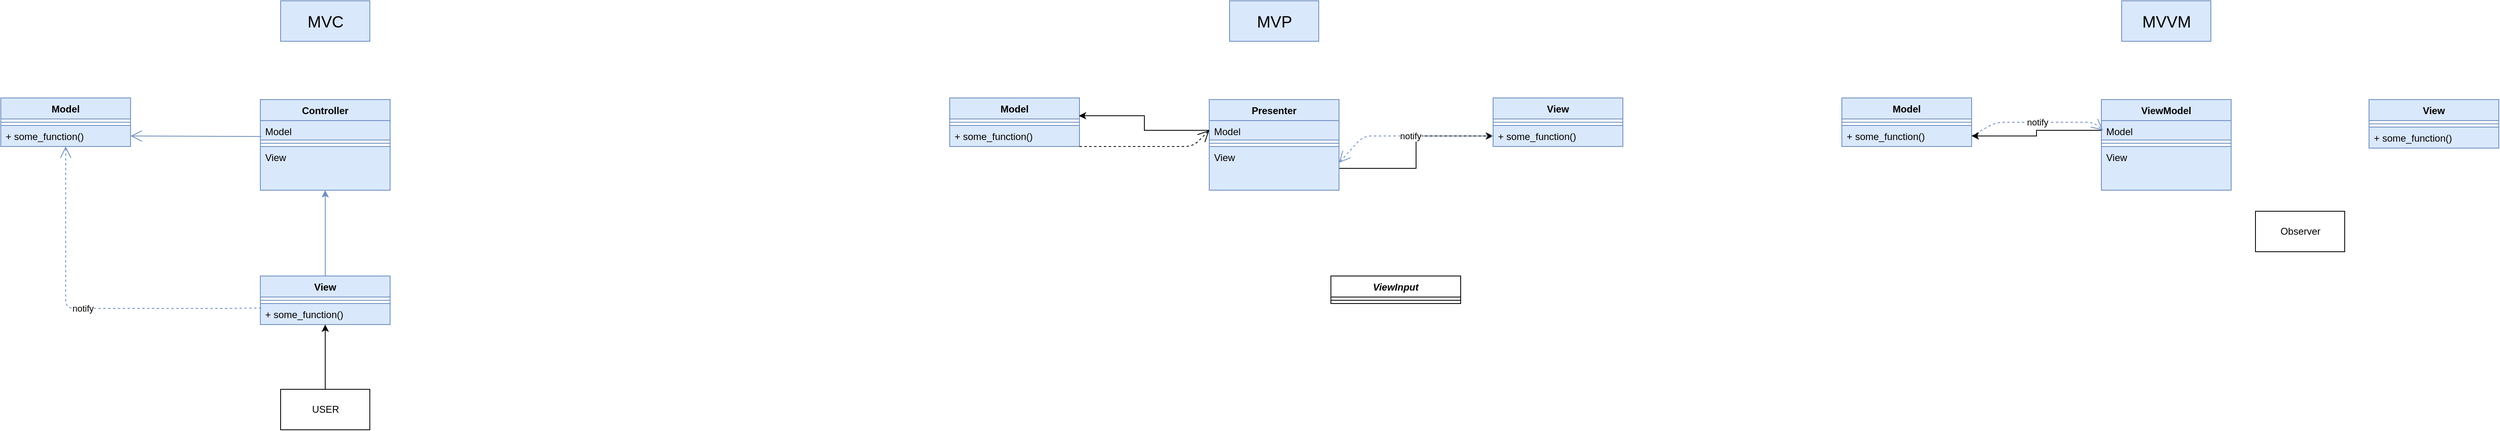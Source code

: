 <mxfile version="14.7.1" type="github">
  <diagram id="C5RBs43oDa-KdzZeNtuy" name="Page-1">
    <mxGraphModel dx="1038" dy="559" grid="1" gridSize="10" guides="1" tooltips="1" connect="1" arrows="1" fold="1" page="1" pageScale="1" pageWidth="827" pageHeight="1169" math="0" shadow="0">
      <root>
        <mxCell id="WIyWlLk6GJQsqaUBKTNV-0" />
        <mxCell id="WIyWlLk6GJQsqaUBKTNV-1" parent="WIyWlLk6GJQsqaUBKTNV-0" />
        <mxCell id="0iDsEEEvHEkECfOEyw78-0" value="Model" style="swimlane;fontStyle=1;align=center;verticalAlign=top;childLayout=stackLayout;horizontal=1;startSize=26;horizontalStack=0;resizeParent=1;resizeParentMax=0;resizeLast=0;collapsible=1;marginBottom=0;fillColor=#dae8fc;strokeColor=#6c8ebf;" parent="WIyWlLk6GJQsqaUBKTNV-1" vertex="1">
          <mxGeometry x="300" y="160" width="160" height="60" as="geometry" />
        </mxCell>
        <mxCell id="0iDsEEEvHEkECfOEyw78-2" value="" style="line;strokeWidth=1;fillColor=#dae8fc;align=left;verticalAlign=middle;spacingTop=-1;spacingLeft=3;spacingRight=3;rotatable=0;labelPosition=right;points=[];portConstraint=eastwest;strokeColor=#6c8ebf;" parent="0iDsEEEvHEkECfOEyw78-0" vertex="1">
          <mxGeometry y="26" width="160" height="8" as="geometry" />
        </mxCell>
        <mxCell id="0iDsEEEvHEkECfOEyw78-3" value="+ some_function()" style="text;strokeColor=#6c8ebf;fillColor=#dae8fc;align=left;verticalAlign=top;spacingLeft=4;spacingRight=4;overflow=hidden;rotatable=0;points=[[0,0.5],[1,0.5]];portConstraint=eastwest;" parent="0iDsEEEvHEkECfOEyw78-0" vertex="1">
          <mxGeometry y="34" width="160" height="26" as="geometry" />
        </mxCell>
        <mxCell id="0iDsEEEvHEkECfOEyw78-4" value="Controller" style="swimlane;fontStyle=1;align=center;verticalAlign=top;childLayout=stackLayout;horizontal=1;startSize=26;horizontalStack=0;resizeParent=1;resizeParentMax=0;resizeLast=0;collapsible=1;marginBottom=0;fillColor=#dae8fc;strokeColor=#6c8ebf;" parent="WIyWlLk6GJQsqaUBKTNV-1" vertex="1">
          <mxGeometry x="620" y="162" width="160" height="112" as="geometry" />
        </mxCell>
        <mxCell id="0iDsEEEvHEkECfOEyw78-5" value="Model" style="text;strokeColor=#6c8ebf;fillColor=#dae8fc;align=left;verticalAlign=top;spacingLeft=4;spacingRight=4;overflow=hidden;rotatable=0;points=[[0,0.5],[1,0.5]];portConstraint=eastwest;" parent="0iDsEEEvHEkECfOEyw78-4" vertex="1">
          <mxGeometry y="26" width="160" height="24" as="geometry" />
        </mxCell>
        <mxCell id="0iDsEEEvHEkECfOEyw78-6" value="" style="line;strokeWidth=1;fillColor=#dae8fc;align=left;verticalAlign=middle;spacingTop=-1;spacingLeft=3;spacingRight=3;rotatable=0;labelPosition=right;points=[];portConstraint=eastwest;strokeColor=#6c8ebf;" parent="0iDsEEEvHEkECfOEyw78-4" vertex="1">
          <mxGeometry y="50" width="160" height="8" as="geometry" />
        </mxCell>
        <mxCell id="0iDsEEEvHEkECfOEyw78-7" value="View" style="text;strokeColor=#6c8ebf;fillColor=#dae8fc;align=left;verticalAlign=top;spacingLeft=4;spacingRight=4;overflow=hidden;rotatable=0;points=[[0,0.5],[1,0.5]];portConstraint=eastwest;" parent="0iDsEEEvHEkECfOEyw78-4" vertex="1">
          <mxGeometry y="58" width="160" height="54" as="geometry" />
        </mxCell>
        <mxCell id="IgvUENcprQtqIl2KYAZN-0" style="edgeStyle=orthogonalEdgeStyle;rounded=0;orthogonalLoop=1;jettySize=auto;html=1;entryX=0.5;entryY=1;entryDx=0;entryDy=0;fillColor=#dae8fc;strokeColor=#6c8ebf;" parent="WIyWlLk6GJQsqaUBKTNV-1" source="0iDsEEEvHEkECfOEyw78-8" target="0iDsEEEvHEkECfOEyw78-4" edge="1">
          <mxGeometry relative="1" as="geometry" />
        </mxCell>
        <mxCell id="0iDsEEEvHEkECfOEyw78-8" value="View" style="swimlane;fontStyle=1;align=center;verticalAlign=top;childLayout=stackLayout;horizontal=1;startSize=26;horizontalStack=0;resizeParent=1;resizeParentMax=0;resizeLast=0;collapsible=1;marginBottom=0;fillColor=#dae8fc;strokeColor=#6c8ebf;" parent="WIyWlLk6GJQsqaUBKTNV-1" vertex="1">
          <mxGeometry x="620" y="380" width="160" height="60" as="geometry" />
        </mxCell>
        <mxCell id="0iDsEEEvHEkECfOEyw78-9" value="" style="line;strokeWidth=1;fillColor=#dae8fc;align=left;verticalAlign=middle;spacingTop=-1;spacingLeft=3;spacingRight=3;rotatable=0;labelPosition=right;points=[];portConstraint=eastwest;strokeColor=#6c8ebf;" parent="0iDsEEEvHEkECfOEyw78-8" vertex="1">
          <mxGeometry y="26" width="160" height="8" as="geometry" />
        </mxCell>
        <mxCell id="0iDsEEEvHEkECfOEyw78-10" value="+ some_function()" style="text;strokeColor=#6c8ebf;fillColor=#dae8fc;align=left;verticalAlign=top;spacingLeft=4;spacingRight=4;overflow=hidden;rotatable=0;points=[[0,0.5],[1,0.5]];portConstraint=eastwest;" parent="0iDsEEEvHEkECfOEyw78-8" vertex="1">
          <mxGeometry y="34" width="160" height="26" as="geometry" />
        </mxCell>
        <mxCell id="0iDsEEEvHEkECfOEyw78-12" value="notify" style="endArrow=open;endSize=12;dashed=1;html=1;entryX=0.5;entryY=1;entryDx=0;entryDy=0;fillColor=#dae8fc;strokeColor=#6c8ebf;exitX=0.008;exitY=0.215;exitDx=0;exitDy=0;exitPerimeter=0;" parent="WIyWlLk6GJQsqaUBKTNV-1" target="0iDsEEEvHEkECfOEyw78-0" edge="1" source="0iDsEEEvHEkECfOEyw78-10">
          <mxGeometry width="160" relative="1" as="geometry">
            <mxPoint x="300" y="370" as="sourcePoint" />
            <mxPoint x="780" y="290" as="targetPoint" />
            <Array as="points">
              <mxPoint x="580" y="420" />
              <mxPoint x="380" y="420" />
            </Array>
          </mxGeometry>
        </mxCell>
        <mxCell id="0iDsEEEvHEkECfOEyw78-13" value="" style="endArrow=open;endFill=1;endSize=12;html=1;exitX=0.008;exitY=0.817;exitDx=0;exitDy=0;entryX=1;entryY=0.5;entryDx=0;entryDy=0;exitPerimeter=0;fillColor=#dae8fc;strokeColor=#6c8ebf;" parent="WIyWlLk6GJQsqaUBKTNV-1" source="0iDsEEEvHEkECfOEyw78-5" target="0iDsEEEvHEkECfOEyw78-3" edge="1">
          <mxGeometry width="160" relative="1" as="geometry">
            <mxPoint x="620" y="290" as="sourcePoint" />
            <mxPoint x="780" y="290" as="targetPoint" />
          </mxGeometry>
        </mxCell>
        <mxCell id="0iDsEEEvHEkECfOEyw78-15" value="&lt;font style=&quot;font-size: 20px&quot;&gt;MVC&lt;/font&gt;" style="html=1;fillColor=#dae8fc;strokeColor=#6c8ebf;" parent="WIyWlLk6GJQsqaUBKTNV-1" vertex="1">
          <mxGeometry x="645" y="40" width="110" height="50" as="geometry" />
        </mxCell>
        <mxCell id="0iDsEEEvHEkECfOEyw78-16" value="Model" style="swimlane;fontStyle=1;align=center;verticalAlign=top;childLayout=stackLayout;horizontal=1;startSize=26;horizontalStack=0;resizeParent=1;resizeParentMax=0;resizeLast=0;collapsible=1;marginBottom=0;fillColor=#dae8fc;strokeColor=#6c8ebf;" parent="WIyWlLk6GJQsqaUBKTNV-1" vertex="1">
          <mxGeometry x="1470" y="160" width="160" height="60" as="geometry" />
        </mxCell>
        <mxCell id="0iDsEEEvHEkECfOEyw78-17" value="" style="line;strokeWidth=1;fillColor=#dae8fc;align=left;verticalAlign=middle;spacingTop=-1;spacingLeft=3;spacingRight=3;rotatable=0;labelPosition=right;points=[];portConstraint=eastwest;strokeColor=#6c8ebf;" parent="0iDsEEEvHEkECfOEyw78-16" vertex="1">
          <mxGeometry y="26" width="160" height="8" as="geometry" />
        </mxCell>
        <mxCell id="0iDsEEEvHEkECfOEyw78-18" value="+ some_function()" style="text;strokeColor=#6c8ebf;fillColor=#dae8fc;align=left;verticalAlign=top;spacingLeft=4;spacingRight=4;overflow=hidden;rotatable=0;points=[[0,0.5],[1,0.5]];portConstraint=eastwest;" parent="0iDsEEEvHEkECfOEyw78-16" vertex="1">
          <mxGeometry y="34" width="160" height="26" as="geometry" />
        </mxCell>
        <mxCell id="IgvUENcprQtqIl2KYAZN-3" style="edgeStyle=orthogonalEdgeStyle;rounded=0;orthogonalLoop=1;jettySize=auto;html=1;exitX=1;exitY=0.5;exitDx=0;exitDy=0;" parent="WIyWlLk6GJQsqaUBKTNV-1" source="0iDsEEEvHEkECfOEyw78-22" target="0iDsEEEvHEkECfOEyw78-25" edge="1">
          <mxGeometry relative="1" as="geometry" />
        </mxCell>
        <mxCell id="0iDsEEEvHEkECfOEyw78-19" value="Presenter" style="swimlane;fontStyle=1;align=center;verticalAlign=top;childLayout=stackLayout;horizontal=1;startSize=26;horizontalStack=0;resizeParent=1;resizeParentMax=0;resizeLast=0;collapsible=1;marginBottom=0;fillColor=#dae8fc;strokeColor=#6c8ebf;" parent="WIyWlLk6GJQsqaUBKTNV-1" vertex="1">
          <mxGeometry x="1790" y="162" width="160" height="112" as="geometry" />
        </mxCell>
        <mxCell id="0iDsEEEvHEkECfOEyw78-38" value="Model" style="text;strokeColor=#6c8ebf;fillColor=#dae8fc;align=left;verticalAlign=top;spacingLeft=4;spacingRight=4;overflow=hidden;rotatable=0;points=[[0,0.5],[1,0.5]];portConstraint=eastwest;" parent="0iDsEEEvHEkECfOEyw78-19" vertex="1">
          <mxGeometry y="26" width="160" height="24" as="geometry" />
        </mxCell>
        <mxCell id="0iDsEEEvHEkECfOEyw78-21" value="" style="line;strokeWidth=1;fillColor=#dae8fc;align=left;verticalAlign=middle;spacingTop=-1;spacingLeft=3;spacingRight=3;rotatable=0;labelPosition=right;points=[];portConstraint=eastwest;strokeColor=#6c8ebf;" parent="0iDsEEEvHEkECfOEyw78-19" vertex="1">
          <mxGeometry y="50" width="160" height="8" as="geometry" />
        </mxCell>
        <mxCell id="0iDsEEEvHEkECfOEyw78-22" value="View" style="text;strokeColor=#6c8ebf;fillColor=#dae8fc;align=left;verticalAlign=top;spacingLeft=4;spacingRight=4;overflow=hidden;rotatable=0;points=[[0,0.5],[1,0.5]];portConstraint=eastwest;" parent="0iDsEEEvHEkECfOEyw78-19" vertex="1">
          <mxGeometry y="58" width="160" height="54" as="geometry" />
        </mxCell>
        <mxCell id="0iDsEEEvHEkECfOEyw78-23" value="View" style="swimlane;fontStyle=1;align=center;verticalAlign=top;childLayout=stackLayout;horizontal=1;startSize=26;horizontalStack=0;resizeParent=1;resizeParentMax=0;resizeLast=0;collapsible=1;marginBottom=0;fillColor=#dae8fc;strokeColor=#6c8ebf;" parent="WIyWlLk6GJQsqaUBKTNV-1" vertex="1">
          <mxGeometry x="2140" y="160" width="160" height="60" as="geometry" />
        </mxCell>
        <mxCell id="0iDsEEEvHEkECfOEyw78-24" value="" style="line;strokeWidth=1;fillColor=#dae8fc;align=left;verticalAlign=middle;spacingTop=-1;spacingLeft=3;spacingRight=3;rotatable=0;labelPosition=right;points=[];portConstraint=eastwest;strokeColor=#6c8ebf;" parent="0iDsEEEvHEkECfOEyw78-23" vertex="1">
          <mxGeometry y="26" width="160" height="8" as="geometry" />
        </mxCell>
        <mxCell id="0iDsEEEvHEkECfOEyw78-25" value="+ some_function()" style="text;strokeColor=#6c8ebf;fillColor=#dae8fc;align=left;verticalAlign=top;spacingLeft=4;spacingRight=4;overflow=hidden;rotatable=0;points=[[0,0.5],[1,0.5]];portConstraint=eastwest;" parent="0iDsEEEvHEkECfOEyw78-23" vertex="1">
          <mxGeometry y="34" width="160" height="26" as="geometry" />
        </mxCell>
        <mxCell id="0iDsEEEvHEkECfOEyw78-26" value="notify" style="endArrow=open;endSize=12;dashed=1;html=1;exitX=0;exitY=0.5;exitDx=0;exitDy=0;fillColor=#dae8fc;strokeColor=#6c8ebf;" parent="WIyWlLk6GJQsqaUBKTNV-1" source="0iDsEEEvHEkECfOEyw78-25" edge="1">
          <mxGeometry width="160" relative="1" as="geometry">
            <mxPoint x="1790" y="290" as="sourcePoint" />
            <mxPoint x="1950" y="240" as="targetPoint" />
            <Array as="points">
              <mxPoint x="2100" y="207" />
              <mxPoint x="1980" y="207" />
            </Array>
          </mxGeometry>
        </mxCell>
        <mxCell id="0iDsEEEvHEkECfOEyw78-30" value="&lt;font style=&quot;font-size: 20px&quot;&gt;MVP&lt;/font&gt;" style="html=1;fillColor=#dae8fc;strokeColor=#6c8ebf;" parent="WIyWlLk6GJQsqaUBKTNV-1" vertex="1">
          <mxGeometry x="1815" y="40" width="110" height="50" as="geometry" />
        </mxCell>
        <mxCell id="0iDsEEEvHEkECfOEyw78-42" value="Model" style="swimlane;fontStyle=1;align=center;verticalAlign=top;childLayout=stackLayout;horizontal=1;startSize=26;horizontalStack=0;resizeParent=1;resizeParentMax=0;resizeLast=0;collapsible=1;marginBottom=0;fillColor=#dae8fc;strokeColor=#6c8ebf;" parent="WIyWlLk6GJQsqaUBKTNV-1" vertex="1">
          <mxGeometry x="2570" y="160" width="160" height="60" as="geometry" />
        </mxCell>
        <mxCell id="0iDsEEEvHEkECfOEyw78-43" value="" style="line;strokeWidth=1;fillColor=#dae8fc;align=left;verticalAlign=middle;spacingTop=-1;spacingLeft=3;spacingRight=3;rotatable=0;labelPosition=right;points=[];portConstraint=eastwest;strokeColor=#6c8ebf;" parent="0iDsEEEvHEkECfOEyw78-42" vertex="1">
          <mxGeometry y="26" width="160" height="8" as="geometry" />
        </mxCell>
        <mxCell id="0iDsEEEvHEkECfOEyw78-44" value="+ some_function()" style="text;strokeColor=#6c8ebf;fillColor=#dae8fc;align=left;verticalAlign=top;spacingLeft=4;spacingRight=4;overflow=hidden;rotatable=0;points=[[0,0.5],[1,0.5]];portConstraint=eastwest;" parent="0iDsEEEvHEkECfOEyw78-42" vertex="1">
          <mxGeometry y="34" width="160" height="26" as="geometry" />
        </mxCell>
        <mxCell id="0iDsEEEvHEkECfOEyw78-46" value="ViewModel" style="swimlane;fontStyle=1;align=center;verticalAlign=top;childLayout=stackLayout;horizontal=1;startSize=26;horizontalStack=0;resizeParent=1;resizeParentMax=0;resizeLast=0;collapsible=1;marginBottom=0;fillColor=#dae8fc;strokeColor=#6c8ebf;" parent="WIyWlLk6GJQsqaUBKTNV-1" vertex="1">
          <mxGeometry x="2890" y="162" width="160" height="112" as="geometry" />
        </mxCell>
        <mxCell id="0iDsEEEvHEkECfOEyw78-47" value="Model" style="text;strokeColor=#6c8ebf;fillColor=#dae8fc;align=left;verticalAlign=top;spacingLeft=4;spacingRight=4;overflow=hidden;rotatable=0;points=[[0,0.5],[1,0.5]];portConstraint=eastwest;" parent="0iDsEEEvHEkECfOEyw78-46" vertex="1">
          <mxGeometry y="26" width="160" height="24" as="geometry" />
        </mxCell>
        <mxCell id="0iDsEEEvHEkECfOEyw78-49" value="" style="line;strokeWidth=1;fillColor=#dae8fc;align=left;verticalAlign=middle;spacingTop=-1;spacingLeft=3;spacingRight=3;rotatable=0;labelPosition=right;points=[];portConstraint=eastwest;strokeColor=#6c8ebf;" parent="0iDsEEEvHEkECfOEyw78-46" vertex="1">
          <mxGeometry y="50" width="160" height="8" as="geometry" />
        </mxCell>
        <mxCell id="0iDsEEEvHEkECfOEyw78-50" value="View" style="text;strokeColor=#6c8ebf;fillColor=#dae8fc;align=left;verticalAlign=top;spacingLeft=4;spacingRight=4;overflow=hidden;rotatable=0;points=[[0,0.5],[1,0.5]];portConstraint=eastwest;" parent="0iDsEEEvHEkECfOEyw78-46" vertex="1">
          <mxGeometry y="58" width="160" height="54" as="geometry" />
        </mxCell>
        <mxCell id="0iDsEEEvHEkECfOEyw78-52" value="View" style="swimlane;fontStyle=1;align=center;verticalAlign=top;childLayout=stackLayout;horizontal=1;startSize=26;horizontalStack=0;resizeParent=1;resizeParentMax=0;resizeLast=0;collapsible=1;marginBottom=0;fillColor=#dae8fc;strokeColor=#6c8ebf;" parent="WIyWlLk6GJQsqaUBKTNV-1" vertex="1">
          <mxGeometry x="3220" y="162" width="160" height="60" as="geometry" />
        </mxCell>
        <mxCell id="0iDsEEEvHEkECfOEyw78-53" value="" style="line;strokeWidth=1;fillColor=#dae8fc;align=left;verticalAlign=middle;spacingTop=-1;spacingLeft=3;spacingRight=3;rotatable=0;labelPosition=right;points=[];portConstraint=eastwest;strokeColor=#6c8ebf;" parent="0iDsEEEvHEkECfOEyw78-52" vertex="1">
          <mxGeometry y="26" width="160" height="8" as="geometry" />
        </mxCell>
        <mxCell id="0iDsEEEvHEkECfOEyw78-54" value="+ some_function()" style="text;strokeColor=#6c8ebf;fillColor=#dae8fc;align=left;verticalAlign=top;spacingLeft=4;spacingRight=4;overflow=hidden;rotatable=0;points=[[0,0.5],[1,0.5]];portConstraint=eastwest;" parent="0iDsEEEvHEkECfOEyw78-52" vertex="1">
          <mxGeometry y="34" width="160" height="26" as="geometry" />
        </mxCell>
        <mxCell id="0iDsEEEvHEkECfOEyw78-56" value="notify" style="endArrow=open;endSize=12;dashed=1;html=1;exitX=1;exitY=0.5;exitDx=0;exitDy=0;fillColor=#dae8fc;strokeColor=#6c8ebf;" parent="WIyWlLk6GJQsqaUBKTNV-1" source="0iDsEEEvHEkECfOEyw78-44" edge="1">
          <mxGeometry width="160" relative="1" as="geometry">
            <mxPoint x="2890" y="290" as="sourcePoint" />
            <mxPoint x="2892" y="200" as="targetPoint" />
            <Array as="points">
              <mxPoint x="2760" y="190" />
              <mxPoint x="2790" y="190" />
              <mxPoint x="2880" y="190" />
            </Array>
          </mxGeometry>
        </mxCell>
        <mxCell id="0iDsEEEvHEkECfOEyw78-57" value="&lt;font style=&quot;font-size: 20px&quot;&gt;MVVM&lt;/font&gt;" style="html=1;fillColor=#dae8fc;strokeColor=#6c8ebf;" parent="WIyWlLk6GJQsqaUBKTNV-1" vertex="1">
          <mxGeometry x="2915" y="40" width="110" height="50" as="geometry" />
        </mxCell>
        <mxCell id="0iDsEEEvHEkECfOEyw78-60" style="edgeStyle=orthogonalEdgeStyle;rounded=0;orthogonalLoop=1;jettySize=auto;html=1;entryX=1;entryY=0.5;entryDx=0;entryDy=0;" parent="WIyWlLk6GJQsqaUBKTNV-1" source="0iDsEEEvHEkECfOEyw78-47" target="0iDsEEEvHEkECfOEyw78-44" edge="1">
          <mxGeometry relative="1" as="geometry" />
        </mxCell>
        <mxCell id="0iDsEEEvHEkECfOEyw78-61" value="Observer" style="html=1;" parent="WIyWlLk6GJQsqaUBKTNV-1" vertex="1">
          <mxGeometry x="3080" y="300" width="110" height="50" as="geometry" />
        </mxCell>
        <mxCell id="IgvUENcprQtqIl2KYAZN-2" style="edgeStyle=orthogonalEdgeStyle;rounded=0;orthogonalLoop=1;jettySize=auto;html=1;entryX=0.5;entryY=1;entryDx=0;entryDy=0;" parent="WIyWlLk6GJQsqaUBKTNV-1" source="IgvUENcprQtqIl2KYAZN-1" target="0iDsEEEvHEkECfOEyw78-8" edge="1">
          <mxGeometry relative="1" as="geometry" />
        </mxCell>
        <mxCell id="IgvUENcprQtqIl2KYAZN-1" value="USER" style="html=1;" parent="WIyWlLk6GJQsqaUBKTNV-1" vertex="1">
          <mxGeometry x="645" y="520" width="110" height="50" as="geometry" />
        </mxCell>
        <mxCell id="otDVpxykPSSQP0NtV15y-0" value="ViewInput" style="swimlane;fontStyle=3;align=center;verticalAlign=top;childLayout=stackLayout;horizontal=1;startSize=26;horizontalStack=0;resizeParent=1;resizeParentMax=0;resizeLast=0;collapsible=1;marginBottom=0;" vertex="1" parent="WIyWlLk6GJQsqaUBKTNV-1">
          <mxGeometry x="1940" y="380" width="160" height="34" as="geometry" />
        </mxCell>
        <mxCell id="otDVpxykPSSQP0NtV15y-2" value="" style="line;strokeWidth=1;fillColor=none;align=left;verticalAlign=middle;spacingTop=-1;spacingLeft=3;spacingRight=3;rotatable=0;labelPosition=right;points=[];portConstraint=eastwest;" vertex="1" parent="otDVpxykPSSQP0NtV15y-0">
          <mxGeometry y="26" width="160" height="8" as="geometry" />
        </mxCell>
        <mxCell id="otDVpxykPSSQP0NtV15y-5" style="edgeStyle=orthogonalEdgeStyle;rounded=0;orthogonalLoop=1;jettySize=auto;html=1;entryX=0.995;entryY=0.367;entryDx=0;entryDy=0;entryPerimeter=0;" edge="1" parent="WIyWlLk6GJQsqaUBKTNV-1" source="0iDsEEEvHEkECfOEyw78-38" target="0iDsEEEvHEkECfOEyw78-16">
          <mxGeometry relative="1" as="geometry" />
        </mxCell>
        <mxCell id="otDVpxykPSSQP0NtV15y-6" value="" style="endArrow=open;endSize=12;dashed=1;html=1;exitX=1;exitY=1;exitDx=0;exitDy=0;" edge="1" parent="WIyWlLk6GJQsqaUBKTNV-1" source="0iDsEEEvHEkECfOEyw78-16">
          <mxGeometry width="160" relative="1" as="geometry">
            <mxPoint x="1670" y="490" as="sourcePoint" />
            <mxPoint x="1790" y="200" as="targetPoint" />
            <Array as="points">
              <mxPoint x="1710" y="220" />
              <mxPoint x="1770" y="220" />
            </Array>
          </mxGeometry>
        </mxCell>
      </root>
    </mxGraphModel>
  </diagram>
</mxfile>

